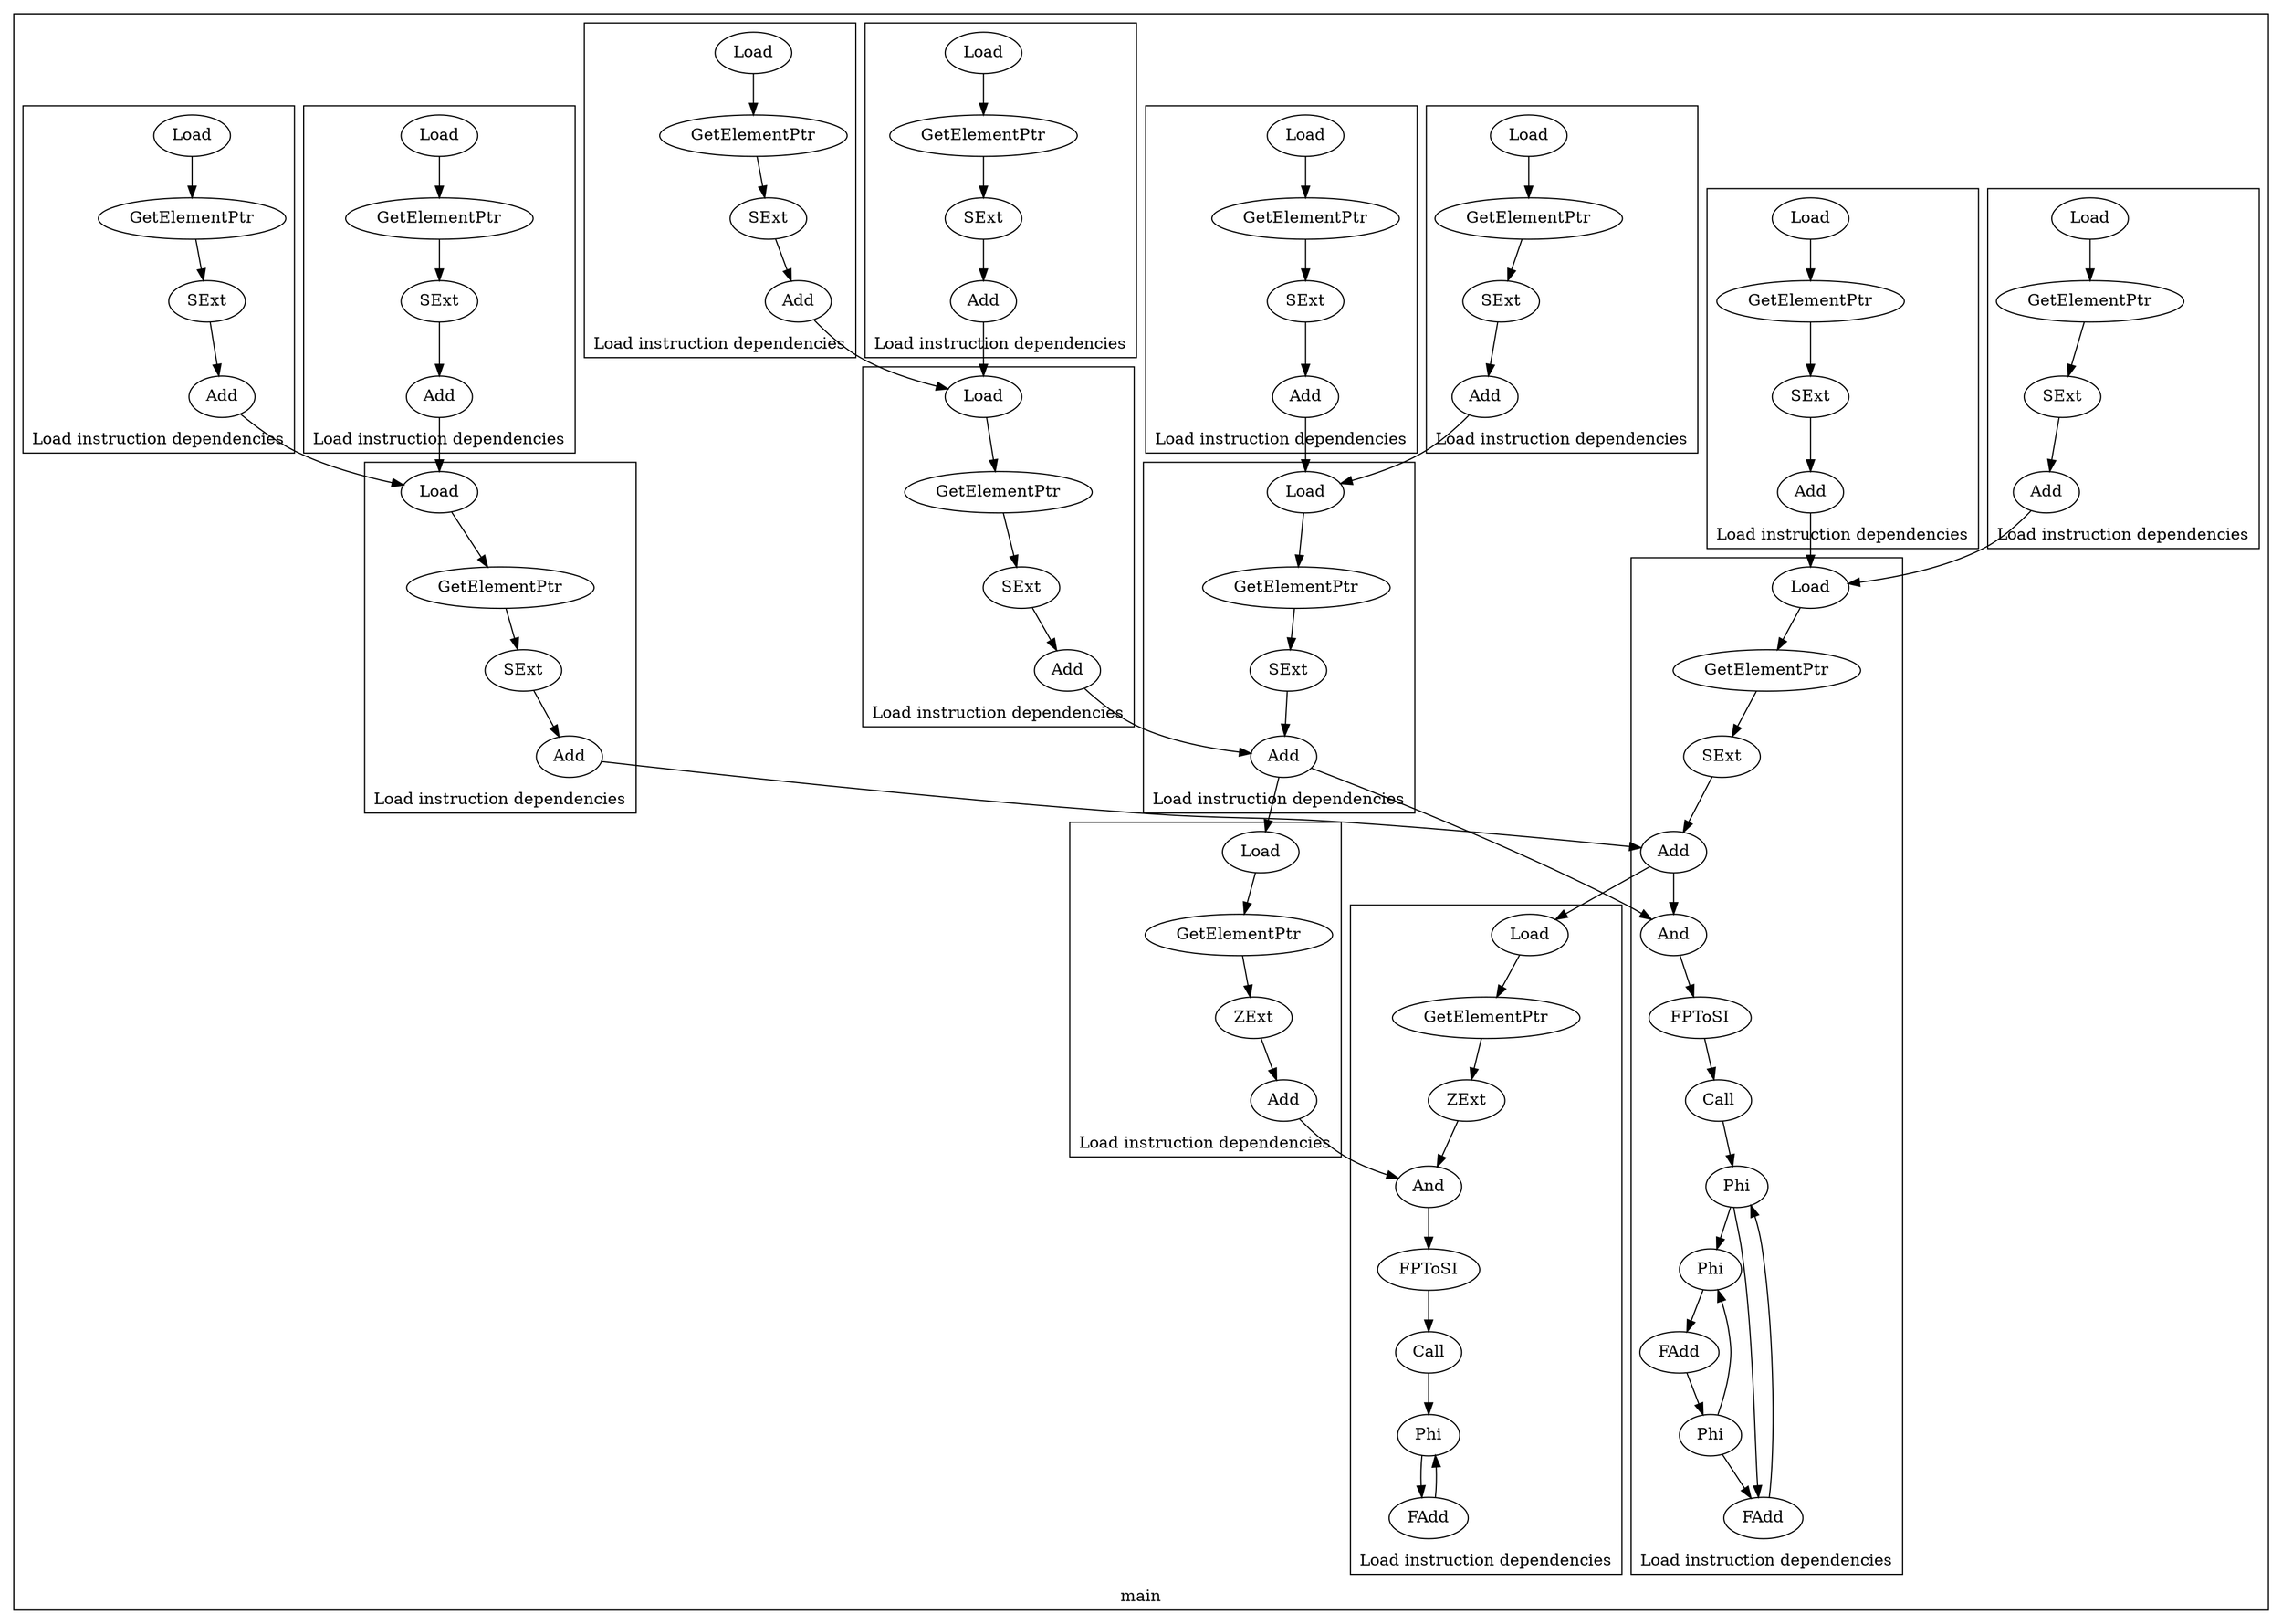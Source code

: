 strict digraph {
subgraph {
subgraph {
main_38 [label="Load" comment="  %3 = load i32, ptr %arrayidx.i, align 4, !tbaa !46"]
main_38 -> {
main_19
}
main_19 [label="GetElementPtr" comment="  %arrayidx.i = getelementptr inbounds [512 x i32], ptr @p, i64 0, i64 %idxprom.i"]
main_19 -> {
main_18
}
main_18 [label="ZExt" comment="  %idxprom.i = zext i32 %and.i to i64"]
main_18 -> {
main_16
}
main_16 [label="And" comment="  %and.i = and i32 %conv.i, 255"]
main_16 -> {
main_15
}
main_15 [label="FPToSI" comment="  %conv.i = fptosi double %0 to i32"]
main_15 -> {
main_14
}
main_14 [label="Call" comment="  %0 = tail call double @llvm.floor.f64(double %x.028)"]
main_14 -> {
main_9
}
main_9 [label="Phi" comment="  %x.028 = phi double [ 0xC0C62C48F5C28F5C, %entry ], [ %add12, %for.inc11 ]"]
main_9 -> {
main_401
}
main_401 [label="FAdd" comment="  %add12 = fadd double %x.028, 1.235000e-01, !dbg !303"]
main_401 -> {
main_9
}
main_9 [label="Phi" comment="  %x.028 = phi double [ 0xC0C62C48F5C28F5C, %entry ], [ %add12, %for.inc11 ]"]
main_9 -> {
// Cycle
}
cluster=true
label="Load instruction dependencies"
labelloc=b
}
subgraph {
main_39 [label="Load" comment="  %4 = load i32, ptr %arrayidx18.i, align 4, !tbaa !46"]
main_39 -> {
main_22
}
main_22 [label="GetElementPtr" comment="  %arrayidx18.i = getelementptr inbounds [512 x i32], ptr @p, i64 0, i64 %idxprom17.i"]
main_22 -> {
main_21
}
main_21 [label="ZExt" comment="  %idxprom17.i = zext i32 %add16.i to i64"]
main_21 -> {
main_20
}
main_20 [label="Add" comment="  %add16.i = add nuw nsw i32 %and.i, 1"]
main_20 -> {
main_16
}
main_16 [label="And" comment="  %and.i = and i32 %conv.i, 255"]
main_16 -> {
main_15
}
main_15 [label="FPToSI" comment="  %conv.i = fptosi double %0 to i32"]
main_15 -> {
main_14
}
main_14 [label="Call" comment="  %0 = tail call double @llvm.floor.f64(double %x.028)"]
main_14 -> {
main_9
}
main_9 [label="Phi" comment="  %x.028 = phi double [ 0xC0C62C48F5C28F5C, %entry ], [ %add12, %for.inc11 ]"]
main_9 -> {
main_401
}
main_401 [label="FAdd" comment="  %add12 = fadd double %x.028, 1.235000e-01, !dbg !303"]
main_401 -> {
main_9
}
main_9 [label="Phi" comment="  %x.028 = phi double [ 0xC0C62C48F5C28F5C, %entry ], [ %add12, %for.inc11 ]"]
main_9 -> {
// Cycle
}
cluster=true
label="Load instruction dependencies"
labelloc=b
}
subgraph {
main_68 [label="Load" comment="  %6 = load i32, ptr %arrayidx10.i, align 4, !dbg !99, !tbaa !46"]
main_68 -> {
main_67
}
main_67 [label="GetElementPtr" comment="  %arrayidx10.i = getelementptr inbounds [512 x i32], ptr @p, i64 0, i64 %idxprom9.i, !dbg !99"]
main_67 -> {
main_66
}
main_66 [label="SExt" comment="  %idxprom9.i = sext i32 %add.i to i64, !dbg !99"]
main_66 -> {
main_64
}
main_64 [label="Add" comment="  %add.i = add nsw i32 %3, %and2.i, !dbg !98"]
main_64 -> {
main_38
main_51
}
main_38 [label="Load" comment="  %3 = load i32, ptr %arrayidx.i, align 4, !tbaa !46"]
main_38 -> {
main_19
}
main_19 [label="GetElementPtr" comment="  %arrayidx.i = getelementptr inbounds [512 x i32], ptr @p, i64 0, i64 %idxprom.i"]
main_19 -> {
main_18
}
main_18 [label="ZExt" comment="  %idxprom.i = zext i32 %and.i to i64"]
main_18 -> {
main_16
}
main_16 [label="And" comment="  %and.i = and i32 %conv.i, 255"]
main_16 -> {
main_15
}
main_15 [label="FPToSI" comment="  %conv.i = fptosi double %0 to i32"]
main_15 -> {
main_14
}
main_14 [label="Call" comment="  %0 = tail call double @llvm.floor.f64(double %x.028)"]
main_14 -> {
main_9
}
main_9 [label="Phi" comment="  %x.028 = phi double [ 0xC0C62C48F5C28F5C, %entry ], [ %add12, %for.inc11 ]"]
main_9 -> {
main_401
}
main_401 [label="FAdd" comment="  %add12 = fadd double %x.028, 1.235000e-01, !dbg !303"]
main_401 -> {
main_9
}
main_9 [label="Phi" comment="  %x.028 = phi double [ 0xC0C62C48F5C28F5C, %entry ], [ %add12, %for.inc11 ]"]
main_9 -> {
// Cycle
}
main_51 [label="And" comment="  %and2.i = and i32 %conv1.i, 255, !dbg !85"]
main_51 -> {
main_50
}
main_50 [label="FPToSI" comment="  %conv1.i = fptosi double %5 to i32, !dbg !84"]
main_50 -> {
main_49
}
main_49 [label="Call" comment="  %5 = tail call double @llvm.floor.f64(double %y.123), !dbg !83"]
main_49 -> {
main_42
}
main_42 [label="Phi" comment="  %y.123 = phi double [ %y.026, %for.body6.lr.ph ], [ %add7, %noise.exit ]"]
main_42 -> {
main_31
main_390
}
main_31 [label="Phi" comment="  %y.026 = phi double [ 0xC075A1F9DB22D0E5, %for.cond1.preheader ], [ %add9, %for.inc8 ]"]
main_31 -> {
main_396
}
main_396 [label="FAdd" comment="  %add9 = fadd double %y.1.lcssa, 1.432500e+00, !dbg !299"]
main_396 -> {
main_394
}
main_394 [label="Phi" comment="  %y.1.lcssa = phi double [ %y.026, %for.cond4.preheader ], [ %add7, %noise.exit ], !dbg !298"]
main_394 -> {
main_31
main_390
}
main_31 [label="Phi" comment="  %y.026 = phi double [ 0xC075A1F9DB22D0E5, %for.cond1.preheader ], [ %add9, %for.inc8 ]"]
main_31 -> {
// Cycle
}
main_390 [label="FAdd" comment="  %add7 = fadd double %y.123, 2.450000e+00, !dbg !293"]
main_390 -> {
main_42
}
main_42 [label="Phi" comment="  %y.123 = phi double [ %y.026, %for.body6.lr.ph ], [ %add7, %noise.exit ]"]
main_42 -> {
// Cycle
}
main_390 [label="FAdd" comment="  %add7 = fadd double %y.123, 2.450000e+00, !dbg !293"]
main_390 -> {
// Cycle
}
cluster=true
label="Load instruction dependencies"
labelloc=b
}
subgraph {
main_74 [label="Load" comment="  %7 = load i32, ptr %arrayidx14.i, align 4, !dbg !102, !tbaa !46"]
main_74 -> {
main_73
}
main_73 [label="GetElementPtr" comment="  %arrayidx14.i = getelementptr inbounds [512 x i32], ptr @p, i64 0, i64 %idxprom13.i, !dbg !102"]
main_73 -> {
main_72
}
main_72 [label="SExt" comment="  %idxprom13.i = sext i32 %add12.i to i64, !dbg !102"]
main_72 -> {
main_71
}
main_71 [label="Add" comment="  %add12.i = add nsw i32 %add.i, 1, !dbg !101"]
main_71 -> {
main_64
}
main_64 [label="Add" comment="  %add.i = add nsw i32 %3, %and2.i, !dbg !98"]
main_64 -> {
main_38
main_51
}
main_38 [label="Load" comment="  %3 = load i32, ptr %arrayidx.i, align 4, !tbaa !46"]
main_38 -> {
main_19
}
main_19 [label="GetElementPtr" comment="  %arrayidx.i = getelementptr inbounds [512 x i32], ptr @p, i64 0, i64 %idxprom.i"]
main_19 -> {
main_18
}
main_18 [label="ZExt" comment="  %idxprom.i = zext i32 %and.i to i64"]
main_18 -> {
main_16
}
main_16 [label="And" comment="  %and.i = and i32 %conv.i, 255"]
main_16 -> {
main_15
}
main_15 [label="FPToSI" comment="  %conv.i = fptosi double %0 to i32"]
main_15 -> {
main_14
}
main_14 [label="Call" comment="  %0 = tail call double @llvm.floor.f64(double %x.028)"]
main_14 -> {
main_9
}
main_9 [label="Phi" comment="  %x.028 = phi double [ 0xC0C62C48F5C28F5C, %entry ], [ %add12, %for.inc11 ]"]
main_9 -> {
main_401
}
main_401 [label="FAdd" comment="  %add12 = fadd double %x.028, 1.235000e-01, !dbg !303"]
main_401 -> {
main_9
}
main_9 [label="Phi" comment="  %x.028 = phi double [ 0xC0C62C48F5C28F5C, %entry ], [ %add12, %for.inc11 ]"]
main_9 -> {
// Cycle
}
main_51 [label="And" comment="  %and2.i = and i32 %conv1.i, 255, !dbg !85"]
main_51 -> {
main_50
}
main_50 [label="FPToSI" comment="  %conv1.i = fptosi double %5 to i32, !dbg !84"]
main_50 -> {
main_49
}
main_49 [label="Call" comment="  %5 = tail call double @llvm.floor.f64(double %y.123), !dbg !83"]
main_49 -> {
main_42
}
main_42 [label="Phi" comment="  %y.123 = phi double [ %y.026, %for.body6.lr.ph ], [ %add7, %noise.exit ]"]
main_42 -> {
main_31
main_390
}
main_31 [label="Phi" comment="  %y.026 = phi double [ 0xC075A1F9DB22D0E5, %for.cond1.preheader ], [ %add9, %for.inc8 ]"]
main_31 -> {
main_396
}
main_396 [label="FAdd" comment="  %add9 = fadd double %y.1.lcssa, 1.432500e+00, !dbg !299"]
main_396 -> {
main_394
}
main_394 [label="Phi" comment="  %y.1.lcssa = phi double [ %y.026, %for.cond4.preheader ], [ %add7, %noise.exit ], !dbg !298"]
main_394 -> {
main_31
main_390
}
main_31 [label="Phi" comment="  %y.026 = phi double [ 0xC075A1F9DB22D0E5, %for.cond1.preheader ], [ %add9, %for.inc8 ]"]
main_31 -> {
// Cycle
}
main_390 [label="FAdd" comment="  %add7 = fadd double %y.123, 2.450000e+00, !dbg !293"]
main_390 -> {
main_42
}
main_42 [label="Phi" comment="  %y.123 = phi double [ %y.026, %for.body6.lr.ph ], [ %add7, %noise.exit ]"]
main_42 -> {
// Cycle
}
main_390 [label="FAdd" comment="  %add7 = fadd double %y.123, 2.450000e+00, !dbg !293"]
main_390 -> {
// Cycle
}
cluster=true
label="Load instruction dependencies"
labelloc=b
}
subgraph {
main_81 [label="Load" comment="  %8 = load i32, ptr %arrayidx21.i, align 4, !dbg !105, !tbaa !46"]
main_81 -> {
main_80
}
main_80 [label="GetElementPtr" comment="  %arrayidx21.i = getelementptr inbounds [512 x i32], ptr @p, i64 0, i64 %idxprom20.i, !dbg !105"]
main_80 -> {
main_79
}
main_79 [label="SExt" comment="  %idxprom20.i = sext i32 %add19.i to i64, !dbg !105"]
main_79 -> {
main_77
}
main_77 [label="Add" comment="  %add19.i = add nsw i32 %4, %and2.i, !dbg !104"]
main_77 -> {
main_39
main_51
}
main_39 [label="Load" comment="  %4 = load i32, ptr %arrayidx18.i, align 4, !tbaa !46"]
main_39 -> {
main_22
}
main_22 [label="GetElementPtr" comment="  %arrayidx18.i = getelementptr inbounds [512 x i32], ptr @p, i64 0, i64 %idxprom17.i"]
main_22 -> {
main_21
}
main_21 [label="ZExt" comment="  %idxprom17.i = zext i32 %add16.i to i64"]
main_21 -> {
main_20
}
main_20 [label="Add" comment="  %add16.i = add nuw nsw i32 %and.i, 1"]
main_20 -> {
main_16
}
main_16 [label="And" comment="  %and.i = and i32 %conv.i, 255"]
main_16 -> {
main_15
}
main_15 [label="FPToSI" comment="  %conv.i = fptosi double %0 to i32"]
main_15 -> {
main_14
}
main_14 [label="Call" comment="  %0 = tail call double @llvm.floor.f64(double %x.028)"]
main_14 -> {
main_9
}
main_9 [label="Phi" comment="  %x.028 = phi double [ 0xC0C62C48F5C28F5C, %entry ], [ %add12, %for.inc11 ]"]
main_9 -> {
main_401
}
main_401 [label="FAdd" comment="  %add12 = fadd double %x.028, 1.235000e-01, !dbg !303"]
main_401 -> {
main_9
}
main_9 [label="Phi" comment="  %x.028 = phi double [ 0xC0C62C48F5C28F5C, %entry ], [ %add12, %for.inc11 ]"]
main_9 -> {
// Cycle
}
main_51 [label="And" comment="  %and2.i = and i32 %conv1.i, 255, !dbg !85"]
main_51 -> {
main_50
}
main_50 [label="FPToSI" comment="  %conv1.i = fptosi double %5 to i32, !dbg !84"]
main_50 -> {
main_49
}
main_49 [label="Call" comment="  %5 = tail call double @llvm.floor.f64(double %y.123), !dbg !83"]
main_49 -> {
main_42
}
main_42 [label="Phi" comment="  %y.123 = phi double [ %y.026, %for.body6.lr.ph ], [ %add7, %noise.exit ]"]
main_42 -> {
main_31
main_390
}
main_31 [label="Phi" comment="  %y.026 = phi double [ 0xC075A1F9DB22D0E5, %for.cond1.preheader ], [ %add9, %for.inc8 ]"]
main_31 -> {
main_396
}
main_396 [label="FAdd" comment="  %add9 = fadd double %y.1.lcssa, 1.432500e+00, !dbg !299"]
main_396 -> {
main_394
}
main_394 [label="Phi" comment="  %y.1.lcssa = phi double [ %y.026, %for.cond4.preheader ], [ %add7, %noise.exit ], !dbg !298"]
main_394 -> {
main_31
main_390
}
main_31 [label="Phi" comment="  %y.026 = phi double [ 0xC075A1F9DB22D0E5, %for.cond1.preheader ], [ %add9, %for.inc8 ]"]
main_31 -> {
// Cycle
}
main_390 [label="FAdd" comment="  %add7 = fadd double %y.123, 2.450000e+00, !dbg !293"]
main_390 -> {
main_42
}
main_42 [label="Phi" comment="  %y.123 = phi double [ %y.026, %for.body6.lr.ph ], [ %add7, %noise.exit ]"]
main_42 -> {
// Cycle
}
main_390 [label="FAdd" comment="  %add7 = fadd double %y.123, 2.450000e+00, !dbg !293"]
main_390 -> {
// Cycle
}
cluster=true
label="Load instruction dependencies"
labelloc=b
}
subgraph {
main_87 [label="Load" comment="  %9 = load i32, ptr %arrayidx25.i, align 4, !dbg !108, !tbaa !46"]
main_87 -> {
main_86
}
main_86 [label="GetElementPtr" comment="  %arrayidx25.i = getelementptr inbounds [512 x i32], ptr @p, i64 0, i64 %idxprom24.i, !dbg !108"]
main_86 -> {
main_85
}
main_85 [label="SExt" comment="  %idxprom24.i = sext i32 %add23.i to i64, !dbg !108"]
main_85 -> {
main_84
}
main_84 [label="Add" comment="  %add23.i = add nsw i32 %add19.i, 1, !dbg !107"]
main_84 -> {
main_77
}
main_77 [label="Add" comment="  %add19.i = add nsw i32 %4, %and2.i, !dbg !104"]
main_77 -> {
main_39
main_51
}
main_39 [label="Load" comment="  %4 = load i32, ptr %arrayidx18.i, align 4, !tbaa !46"]
main_39 -> {
main_22
}
main_22 [label="GetElementPtr" comment="  %arrayidx18.i = getelementptr inbounds [512 x i32], ptr @p, i64 0, i64 %idxprom17.i"]
main_22 -> {
main_21
}
main_21 [label="ZExt" comment="  %idxprom17.i = zext i32 %add16.i to i64"]
main_21 -> {
main_20
}
main_20 [label="Add" comment="  %add16.i = add nuw nsw i32 %and.i, 1"]
main_20 -> {
main_16
}
main_16 [label="And" comment="  %and.i = and i32 %conv.i, 255"]
main_16 -> {
main_15
}
main_15 [label="FPToSI" comment="  %conv.i = fptosi double %0 to i32"]
main_15 -> {
main_14
}
main_14 [label="Call" comment="  %0 = tail call double @llvm.floor.f64(double %x.028)"]
main_14 -> {
main_9
}
main_9 [label="Phi" comment="  %x.028 = phi double [ 0xC0C62C48F5C28F5C, %entry ], [ %add12, %for.inc11 ]"]
main_9 -> {
main_401
}
main_401 [label="FAdd" comment="  %add12 = fadd double %x.028, 1.235000e-01, !dbg !303"]
main_401 -> {
main_9
}
main_9 [label="Phi" comment="  %x.028 = phi double [ 0xC0C62C48F5C28F5C, %entry ], [ %add12, %for.inc11 ]"]
main_9 -> {
// Cycle
}
main_51 [label="And" comment="  %and2.i = and i32 %conv1.i, 255, !dbg !85"]
main_51 -> {
main_50
}
main_50 [label="FPToSI" comment="  %conv1.i = fptosi double %5 to i32, !dbg !84"]
main_50 -> {
main_49
}
main_49 [label="Call" comment="  %5 = tail call double @llvm.floor.f64(double %y.123), !dbg !83"]
main_49 -> {
main_42
}
main_42 [label="Phi" comment="  %y.123 = phi double [ %y.026, %for.body6.lr.ph ], [ %add7, %noise.exit ]"]
main_42 -> {
main_31
main_390
}
main_31 [label="Phi" comment="  %y.026 = phi double [ 0xC075A1F9DB22D0E5, %for.cond1.preheader ], [ %add9, %for.inc8 ]"]
main_31 -> {
main_396
}
main_396 [label="FAdd" comment="  %add9 = fadd double %y.1.lcssa, 1.432500e+00, !dbg !299"]
main_396 -> {
main_394
}
main_394 [label="Phi" comment="  %y.1.lcssa = phi double [ %y.026, %for.cond4.preheader ], [ %add7, %noise.exit ], !dbg !298"]
main_394 -> {
main_31
main_390
}
main_31 [label="Phi" comment="  %y.026 = phi double [ 0xC075A1F9DB22D0E5, %for.cond1.preheader ], [ %add9, %for.inc8 ]"]
main_31 -> {
// Cycle
}
main_390 [label="FAdd" comment="  %add7 = fadd double %y.123, 2.450000e+00, !dbg !293"]
main_390 -> {
main_42
}
main_42 [label="Phi" comment="  %y.123 = phi double [ %y.026, %for.body6.lr.ph ], [ %add7, %noise.exit ]"]
main_42 -> {
// Cycle
}
main_390 [label="FAdd" comment="  %add7 = fadd double %y.123, 2.450000e+00, !dbg !293"]
main_390 -> {
// Cycle
}
cluster=true
label="Load instruction dependencies"
labelloc=b
}
subgraph {
main_92 [label="Load" comment="  %10 = load i32, ptr %arrayidx28.i, align 4, !dbg !110, !tbaa !46"]
main_92 -> {
main_91
}
main_91 [label="GetElementPtr" comment="  %arrayidx28.i = getelementptr inbounds [512 x i32], ptr @p, i64 0, i64 %idxprom27.i, !dbg !110"]
main_91 -> {
main_90
}
main_90 [label="SExt" comment="  %idxprom27.i = sext i32 %add11.i to i64, !dbg !110"]
main_90 -> {
main_69
}
main_69 [label="Add" comment="  %add11.i = add nsw i32 %6, 99, !dbg !100"]
main_69 -> {
main_68
}
main_68 [label="Load" comment="  %6 = load i32, ptr %arrayidx10.i, align 4, !dbg !99, !tbaa !46"]
main_68 -> {
main_67
}
main_67 [label="GetElementPtr" comment="  %arrayidx10.i = getelementptr inbounds [512 x i32], ptr @p, i64 0, i64 %idxprom9.i, !dbg !99"]
main_67 -> {
main_66
}
main_66 [label="SExt" comment="  %idxprom9.i = sext i32 %add.i to i64, !dbg !99"]
main_66 -> {
main_64
}
main_64 [label="Add" comment="  %add.i = add nsw i32 %3, %and2.i, !dbg !98"]
main_64 -> {
main_38
main_51
}
main_38 [label="Load" comment="  %3 = load i32, ptr %arrayidx.i, align 4, !tbaa !46"]
main_38 -> {
main_19
}
main_19 [label="GetElementPtr" comment="  %arrayidx.i = getelementptr inbounds [512 x i32], ptr @p, i64 0, i64 %idxprom.i"]
main_19 -> {
main_18
}
main_18 [label="ZExt" comment="  %idxprom.i = zext i32 %and.i to i64"]
main_18 -> {
main_16
}
main_16 [label="And" comment="  %and.i = and i32 %conv.i, 255"]
main_16 -> {
main_15
}
main_15 [label="FPToSI" comment="  %conv.i = fptosi double %0 to i32"]
main_15 -> {
main_14
}
main_14 [label="Call" comment="  %0 = tail call double @llvm.floor.f64(double %x.028)"]
main_14 -> {
main_9
}
main_9 [label="Phi" comment="  %x.028 = phi double [ 0xC0C62C48F5C28F5C, %entry ], [ %add12, %for.inc11 ]"]
main_9 -> {
main_401
}
main_401 [label="FAdd" comment="  %add12 = fadd double %x.028, 1.235000e-01, !dbg !303"]
main_401 -> {
main_9
}
main_9 [label="Phi" comment="  %x.028 = phi double [ 0xC0C62C48F5C28F5C, %entry ], [ %add12, %for.inc11 ]"]
main_9 -> {
// Cycle
}
main_51 [label="And" comment="  %and2.i = and i32 %conv1.i, 255, !dbg !85"]
main_51 -> {
main_50
}
main_50 [label="FPToSI" comment="  %conv1.i = fptosi double %5 to i32, !dbg !84"]
main_50 -> {
main_49
}
main_49 [label="Call" comment="  %5 = tail call double @llvm.floor.f64(double %y.123), !dbg !83"]
main_49 -> {
main_42
}
main_42 [label="Phi" comment="  %y.123 = phi double [ %y.026, %for.body6.lr.ph ], [ %add7, %noise.exit ]"]
main_42 -> {
main_31
main_390
}
main_31 [label="Phi" comment="  %y.026 = phi double [ 0xC075A1F9DB22D0E5, %for.cond1.preheader ], [ %add9, %for.inc8 ]"]
main_31 -> {
main_396
}
main_396 [label="FAdd" comment="  %add9 = fadd double %y.1.lcssa, 1.432500e+00, !dbg !299"]
main_396 -> {
main_394
}
main_394 [label="Phi" comment="  %y.1.lcssa = phi double [ %y.026, %for.cond4.preheader ], [ %add7, %noise.exit ], !dbg !298"]
main_394 -> {
main_31
main_390
}
main_31 [label="Phi" comment="  %y.026 = phi double [ 0xC075A1F9DB22D0E5, %for.cond1.preheader ], [ %add9, %for.inc8 ]"]
main_31 -> {
// Cycle
}
main_390 [label="FAdd" comment="  %add7 = fadd double %y.123, 2.450000e+00, !dbg !293"]
main_390 -> {
main_42
}
main_42 [label="Phi" comment="  %y.123 = phi double [ %y.026, %for.body6.lr.ph ], [ %add7, %noise.exit ]"]
main_42 -> {
// Cycle
}
main_390 [label="FAdd" comment="  %add7 = fadd double %y.123, 2.450000e+00, !dbg !293"]
main_390 -> {
// Cycle
}
cluster=true
label="Load instruction dependencies"
labelloc=b
}
subgraph {
main_111 [label="Load" comment="  %12 = load i32, ptr %arrayidx31.i, align 4, !dbg !128, !tbaa !46"]
main_111 -> {
main_110
}
main_110 [label="GetElementPtr" comment="  %arrayidx31.i = getelementptr inbounds [512 x i32], ptr @p, i64 0, i64 %idxprom30.i, !dbg !128"]
main_110 -> {
main_109
}
main_109 [label="SExt" comment="  %idxprom30.i = sext i32 %add22.i to i64, !dbg !128"]
main_109 -> {
main_82
}
main_82 [label="Add" comment="  %add22.i = add nsw i32 %8, 99, !dbg !106"]
main_82 -> {
main_81
}
main_81 [label="Load" comment="  %8 = load i32, ptr %arrayidx21.i, align 4, !dbg !105, !tbaa !46"]
main_81 -> {
main_80
}
main_80 [label="GetElementPtr" comment="  %arrayidx21.i = getelementptr inbounds [512 x i32], ptr @p, i64 0, i64 %idxprom20.i, !dbg !105"]
main_80 -> {
main_79
}
main_79 [label="SExt" comment="  %idxprom20.i = sext i32 %add19.i to i64, !dbg !105"]
main_79 -> {
main_77
}
main_77 [label="Add" comment="  %add19.i = add nsw i32 %4, %and2.i, !dbg !104"]
main_77 -> {
main_39
main_51
}
main_39 [label="Load" comment="  %4 = load i32, ptr %arrayidx18.i, align 4, !tbaa !46"]
main_39 -> {
main_22
}
main_22 [label="GetElementPtr" comment="  %arrayidx18.i = getelementptr inbounds [512 x i32], ptr @p, i64 0, i64 %idxprom17.i"]
main_22 -> {
main_21
}
main_21 [label="ZExt" comment="  %idxprom17.i = zext i32 %add16.i to i64"]
main_21 -> {
main_20
}
main_20 [label="Add" comment="  %add16.i = add nuw nsw i32 %and.i, 1"]
main_20 -> {
main_16
}
main_16 [label="And" comment="  %and.i = and i32 %conv.i, 255"]
main_16 -> {
main_15
}
main_15 [label="FPToSI" comment="  %conv.i = fptosi double %0 to i32"]
main_15 -> {
main_14
}
main_14 [label="Call" comment="  %0 = tail call double @llvm.floor.f64(double %x.028)"]
main_14 -> {
main_9
}
main_9 [label="Phi" comment="  %x.028 = phi double [ 0xC0C62C48F5C28F5C, %entry ], [ %add12, %for.inc11 ]"]
main_9 -> {
main_401
}
main_401 [label="FAdd" comment="  %add12 = fadd double %x.028, 1.235000e-01, !dbg !303"]
main_401 -> {
main_9
}
main_9 [label="Phi" comment="  %x.028 = phi double [ 0xC0C62C48F5C28F5C, %entry ], [ %add12, %for.inc11 ]"]
main_9 -> {
// Cycle
}
main_51 [label="And" comment="  %and2.i = and i32 %conv1.i, 255, !dbg !85"]
main_51 -> {
main_50
}
main_50 [label="FPToSI" comment="  %conv1.i = fptosi double %5 to i32, !dbg !84"]
main_50 -> {
main_49
}
main_49 [label="Call" comment="  %5 = tail call double @llvm.floor.f64(double %y.123), !dbg !83"]
main_49 -> {
main_42
}
main_42 [label="Phi" comment="  %y.123 = phi double [ %y.026, %for.body6.lr.ph ], [ %add7, %noise.exit ]"]
main_42 -> {
main_31
main_390
}
main_31 [label="Phi" comment="  %y.026 = phi double [ 0xC075A1F9DB22D0E5, %for.cond1.preheader ], [ %add9, %for.inc8 ]"]
main_31 -> {
main_396
}
main_396 [label="FAdd" comment="  %add9 = fadd double %y.1.lcssa, 1.432500e+00, !dbg !299"]
main_396 -> {
main_394
}
main_394 [label="Phi" comment="  %y.1.lcssa = phi double [ %y.026, %for.cond4.preheader ], [ %add7, %noise.exit ], !dbg !298"]
main_394 -> {
main_31
main_390
}
main_31 [label="Phi" comment="  %y.026 = phi double [ 0xC075A1F9DB22D0E5, %for.cond1.preheader ], [ %add9, %for.inc8 ]"]
main_31 -> {
// Cycle
}
main_390 [label="FAdd" comment="  %add7 = fadd double %y.123, 2.450000e+00, !dbg !293"]
main_390 -> {
main_42
}
main_42 [label="Phi" comment="  %y.123 = phi double [ %y.026, %for.body6.lr.ph ], [ %add7, %noise.exit ]"]
main_42 -> {
// Cycle
}
main_390 [label="FAdd" comment="  %add7 = fadd double %y.123, 2.450000e+00, !dbg !293"]
main_390 -> {
// Cycle
}
cluster=true
label="Load instruction dependencies"
labelloc=b
}
subgraph {
main_133 [label="Load" comment="  %14 = load i32, ptr %arrayidx36.i, align 4, !dbg !142, !tbaa !46"]
main_133 -> {
main_132
}
main_132 [label="GetElementPtr" comment="  %arrayidx36.i = getelementptr inbounds [512 x i32], ptr @p, i64 0, i64 %idxprom35.i, !dbg !142"]
main_132 -> {
main_131
}
main_131 [label="SExt" comment="  %idxprom35.i = sext i32 %add15.i to i64, !dbg !142"]
main_131 -> {
main_75
}
main_75 [label="Add" comment="  %add15.i = add nsw i32 %7, 99, !dbg !103"]
main_75 -> {
main_74
}
main_74 [label="Load" comment="  %7 = load i32, ptr %arrayidx14.i, align 4, !dbg !102, !tbaa !46"]
main_74 -> {
main_73
}
main_73 [label="GetElementPtr" comment="  %arrayidx14.i = getelementptr inbounds [512 x i32], ptr @p, i64 0, i64 %idxprom13.i, !dbg !102"]
main_73 -> {
main_72
}
main_72 [label="SExt" comment="  %idxprom13.i = sext i32 %add12.i to i64, !dbg !102"]
main_72 -> {
main_71
}
main_71 [label="Add" comment="  %add12.i = add nsw i32 %add.i, 1, !dbg !101"]
main_71 -> {
main_64
}
main_64 [label="Add" comment="  %add.i = add nsw i32 %3, %and2.i, !dbg !98"]
main_64 -> {
main_38
main_51
}
main_38 [label="Load" comment="  %3 = load i32, ptr %arrayidx.i, align 4, !tbaa !46"]
main_38 -> {
main_19
}
main_19 [label="GetElementPtr" comment="  %arrayidx.i = getelementptr inbounds [512 x i32], ptr @p, i64 0, i64 %idxprom.i"]
main_19 -> {
main_18
}
main_18 [label="ZExt" comment="  %idxprom.i = zext i32 %and.i to i64"]
main_18 -> {
main_16
}
main_16 [label="And" comment="  %and.i = and i32 %conv.i, 255"]
main_16 -> {
main_15
}
main_15 [label="FPToSI" comment="  %conv.i = fptosi double %0 to i32"]
main_15 -> {
main_14
}
main_14 [label="Call" comment="  %0 = tail call double @llvm.floor.f64(double %x.028)"]
main_14 -> {
main_9
}
main_9 [label="Phi" comment="  %x.028 = phi double [ 0xC0C62C48F5C28F5C, %entry ], [ %add12, %for.inc11 ]"]
main_9 -> {
main_401
}
main_401 [label="FAdd" comment="  %add12 = fadd double %x.028, 1.235000e-01, !dbg !303"]
main_401 -> {
main_9
}
main_9 [label="Phi" comment="  %x.028 = phi double [ 0xC0C62C48F5C28F5C, %entry ], [ %add12, %for.inc11 ]"]
main_9 -> {
// Cycle
}
main_51 [label="And" comment="  %and2.i = and i32 %conv1.i, 255, !dbg !85"]
main_51 -> {
main_50
}
main_50 [label="FPToSI" comment="  %conv1.i = fptosi double %5 to i32, !dbg !84"]
main_50 -> {
main_49
}
main_49 [label="Call" comment="  %5 = tail call double @llvm.floor.f64(double %y.123), !dbg !83"]
main_49 -> {
main_42
}
main_42 [label="Phi" comment="  %y.123 = phi double [ %y.026, %for.body6.lr.ph ], [ %add7, %noise.exit ]"]
main_42 -> {
main_31
main_390
}
main_31 [label="Phi" comment="  %y.026 = phi double [ 0xC075A1F9DB22D0E5, %for.cond1.preheader ], [ %add9, %for.inc8 ]"]
main_31 -> {
main_396
}
main_396 [label="FAdd" comment="  %add9 = fadd double %y.1.lcssa, 1.432500e+00, !dbg !299"]
main_396 -> {
main_394
}
main_394 [label="Phi" comment="  %y.1.lcssa = phi double [ %y.026, %for.cond4.preheader ], [ %add7, %noise.exit ], !dbg !298"]
main_394 -> {
main_31
main_390
}
main_31 [label="Phi" comment="  %y.026 = phi double [ 0xC075A1F9DB22D0E5, %for.cond1.preheader ], [ %add9, %for.inc8 ]"]
main_31 -> {
// Cycle
}
main_390 [label="FAdd" comment="  %add7 = fadd double %y.123, 2.450000e+00, !dbg !293"]
main_390 -> {
main_42
}
main_42 [label="Phi" comment="  %y.123 = phi double [ %y.026, %for.body6.lr.ph ], [ %add7, %noise.exit ]"]
main_42 -> {
// Cycle
}
main_390 [label="FAdd" comment="  %add7 = fadd double %y.123, 2.450000e+00, !dbg !293"]
main_390 -> {
// Cycle
}
cluster=true
label="Load instruction dependencies"
labelloc=b
}
subgraph {
main_153 [label="Load" comment="  %16 = load i32, ptr %arrayidx40.i, align 4, !dbg !150, !tbaa !46"]
main_153 -> {
main_152
}
main_152 [label="GetElementPtr" comment="  %arrayidx40.i = getelementptr inbounds [512 x i32], ptr @p, i64 0, i64 %idxprom39.i, !dbg !150"]
main_152 -> {
main_151
}
main_151 [label="SExt" comment="  %idxprom39.i = sext i32 %add26.i to i64, !dbg !150"]
main_151 -> {
main_88
}
main_88 [label="Add" comment="  %add26.i = add nsw i32 %9, 99, !dbg !109"]
main_88 -> {
main_87
}
main_87 [label="Load" comment="  %9 = load i32, ptr %arrayidx25.i, align 4, !dbg !108, !tbaa !46"]
main_87 -> {
main_86
}
main_86 [label="GetElementPtr" comment="  %arrayidx25.i = getelementptr inbounds [512 x i32], ptr @p, i64 0, i64 %idxprom24.i, !dbg !108"]
main_86 -> {
main_85
}
main_85 [label="SExt" comment="  %idxprom24.i = sext i32 %add23.i to i64, !dbg !108"]
main_85 -> {
main_84
}
main_84 [label="Add" comment="  %add23.i = add nsw i32 %add19.i, 1, !dbg !107"]
main_84 -> {
main_77
}
main_77 [label="Add" comment="  %add19.i = add nsw i32 %4, %and2.i, !dbg !104"]
main_77 -> {
main_39
main_51
}
main_39 [label="Load" comment="  %4 = load i32, ptr %arrayidx18.i, align 4, !tbaa !46"]
main_39 -> {
main_22
}
main_22 [label="GetElementPtr" comment="  %arrayidx18.i = getelementptr inbounds [512 x i32], ptr @p, i64 0, i64 %idxprom17.i"]
main_22 -> {
main_21
}
main_21 [label="ZExt" comment="  %idxprom17.i = zext i32 %add16.i to i64"]
main_21 -> {
main_20
}
main_20 [label="Add" comment="  %add16.i = add nuw nsw i32 %and.i, 1"]
main_20 -> {
main_16
}
main_16 [label="And" comment="  %and.i = and i32 %conv.i, 255"]
main_16 -> {
main_15
}
main_15 [label="FPToSI" comment="  %conv.i = fptosi double %0 to i32"]
main_15 -> {
main_14
}
main_14 [label="Call" comment="  %0 = tail call double @llvm.floor.f64(double %x.028)"]
main_14 -> {
main_9
}
main_9 [label="Phi" comment="  %x.028 = phi double [ 0xC0C62C48F5C28F5C, %entry ], [ %add12, %for.inc11 ]"]
main_9 -> {
main_401
}
main_401 [label="FAdd" comment="  %add12 = fadd double %x.028, 1.235000e-01, !dbg !303"]
main_401 -> {
main_9
}
main_9 [label="Phi" comment="  %x.028 = phi double [ 0xC0C62C48F5C28F5C, %entry ], [ %add12, %for.inc11 ]"]
main_9 -> {
// Cycle
}
main_51 [label="And" comment="  %and2.i = and i32 %conv1.i, 255, !dbg !85"]
main_51 -> {
main_50
}
main_50 [label="FPToSI" comment="  %conv1.i = fptosi double %5 to i32, !dbg !84"]
main_50 -> {
main_49
}
main_49 [label="Call" comment="  %5 = tail call double @llvm.floor.f64(double %y.123), !dbg !83"]
main_49 -> {
main_42
}
main_42 [label="Phi" comment="  %y.123 = phi double [ %y.026, %for.body6.lr.ph ], [ %add7, %noise.exit ]"]
main_42 -> {
main_31
main_390
}
main_31 [label="Phi" comment="  %y.026 = phi double [ 0xC075A1F9DB22D0E5, %for.cond1.preheader ], [ %add9, %for.inc8 ]"]
main_31 -> {
main_396
}
main_396 [label="FAdd" comment="  %add9 = fadd double %y.1.lcssa, 1.432500e+00, !dbg !299"]
main_396 -> {
main_394
}
main_394 [label="Phi" comment="  %y.1.lcssa = phi double [ %y.026, %for.cond4.preheader ], [ %add7, %noise.exit ], !dbg !298"]
main_394 -> {
main_31
main_390
}
main_31 [label="Phi" comment="  %y.026 = phi double [ 0xC075A1F9DB22D0E5, %for.cond1.preheader ], [ %add9, %for.inc8 ]"]
main_31 -> {
// Cycle
}
main_390 [label="FAdd" comment="  %add7 = fadd double %y.123, 2.450000e+00, !dbg !293"]
main_390 -> {
main_42
}
main_42 [label="Phi" comment="  %y.123 = phi double [ %y.026, %for.body6.lr.ph ], [ %add7, %noise.exit ]"]
main_42 -> {
// Cycle
}
main_390 [label="FAdd" comment="  %add7 = fadd double %y.123, 2.450000e+00, !dbg !293"]
main_390 -> {
// Cycle
}
cluster=true
label="Load instruction dependencies"
labelloc=b
}
subgraph {
main_179 [label="Load" comment="  %18 = load i32, ptr %arrayidx48.i, align 4, !dbg !162, !tbaa !46"]
main_179 -> {
main_178
}
main_178 [label="GetElementPtr" comment="  %arrayidx48.i = getelementptr inbounds [512 x i32], ptr @p, i64 0, i64 %idxprom47.i, !dbg !162"]
main_178 -> {
main_177
}
main_177 [label="SExt" comment="  %idxprom47.i = sext i32 %add46.i to i64, !dbg !162"]
main_177 -> {
main_176
}
main_176 [label="Add" comment="  %add46.i = add nsw i32 %6, 100, !dbg !161"]
main_176 -> {
main_68
}
main_68 [label="Load" comment="  %6 = load i32, ptr %arrayidx10.i, align 4, !dbg !99, !tbaa !46"]
main_68 -> {
main_67
}
main_67 [label="GetElementPtr" comment="  %arrayidx10.i = getelementptr inbounds [512 x i32], ptr @p, i64 0, i64 %idxprom9.i, !dbg !99"]
main_67 -> {
main_66
}
main_66 [label="SExt" comment="  %idxprom9.i = sext i32 %add.i to i64, !dbg !99"]
main_66 -> {
main_64
}
main_64 [label="Add" comment="  %add.i = add nsw i32 %3, %and2.i, !dbg !98"]
main_64 -> {
main_38
main_51
}
main_38 [label="Load" comment="  %3 = load i32, ptr %arrayidx.i, align 4, !tbaa !46"]
main_38 -> {
main_19
}
main_19 [label="GetElementPtr" comment="  %arrayidx.i = getelementptr inbounds [512 x i32], ptr @p, i64 0, i64 %idxprom.i"]
main_19 -> {
main_18
}
main_18 [label="ZExt" comment="  %idxprom.i = zext i32 %and.i to i64"]
main_18 -> {
main_16
}
main_16 [label="And" comment="  %and.i = and i32 %conv.i, 255"]
main_16 -> {
main_15
}
main_15 [label="FPToSI" comment="  %conv.i = fptosi double %0 to i32"]
main_15 -> {
main_14
}
main_14 [label="Call" comment="  %0 = tail call double @llvm.floor.f64(double %x.028)"]
main_14 -> {
main_9
}
main_9 [label="Phi" comment="  %x.028 = phi double [ 0xC0C62C48F5C28F5C, %entry ], [ %add12, %for.inc11 ]"]
main_9 -> {
main_401
}
main_401 [label="FAdd" comment="  %add12 = fadd double %x.028, 1.235000e-01, !dbg !303"]
main_401 -> {
main_9
}
main_9 [label="Phi" comment="  %x.028 = phi double [ 0xC0C62C48F5C28F5C, %entry ], [ %add12, %for.inc11 ]"]
main_9 -> {
// Cycle
}
main_51 [label="And" comment="  %and2.i = and i32 %conv1.i, 255, !dbg !85"]
main_51 -> {
main_50
}
main_50 [label="FPToSI" comment="  %conv1.i = fptosi double %5 to i32, !dbg !84"]
main_50 -> {
main_49
}
main_49 [label="Call" comment="  %5 = tail call double @llvm.floor.f64(double %y.123), !dbg !83"]
main_49 -> {
main_42
}
main_42 [label="Phi" comment="  %y.123 = phi double [ %y.026, %for.body6.lr.ph ], [ %add7, %noise.exit ]"]
main_42 -> {
main_31
main_390
}
main_31 [label="Phi" comment="  %y.026 = phi double [ 0xC075A1F9DB22D0E5, %for.cond1.preheader ], [ %add9, %for.inc8 ]"]
main_31 -> {
main_396
}
main_396 [label="FAdd" comment="  %add9 = fadd double %y.1.lcssa, 1.432500e+00, !dbg !299"]
main_396 -> {
main_394
}
main_394 [label="Phi" comment="  %y.1.lcssa = phi double [ %y.026, %for.cond4.preheader ], [ %add7, %noise.exit ], !dbg !298"]
main_394 -> {
main_31
main_390
}
main_31 [label="Phi" comment="  %y.026 = phi double [ 0xC075A1F9DB22D0E5, %for.cond1.preheader ], [ %add9, %for.inc8 ]"]
main_31 -> {
// Cycle
}
main_390 [label="FAdd" comment="  %add7 = fadd double %y.123, 2.450000e+00, !dbg !293"]
main_390 -> {
main_42
}
main_42 [label="Phi" comment="  %y.123 = phi double [ %y.026, %for.body6.lr.ph ], [ %add7, %noise.exit ]"]
main_42 -> {
// Cycle
}
main_390 [label="FAdd" comment="  %add7 = fadd double %y.123, 2.450000e+00, !dbg !293"]
main_390 -> {
// Cycle
}
cluster=true
label="Load instruction dependencies"
labelloc=b
}
subgraph {
main_199 [label="Load" comment="  %20 = load i32, ptr %arrayidx53.i, align 4, !dbg !170, !tbaa !46"]
main_199 -> {
main_198
}
main_198 [label="GetElementPtr" comment="  %arrayidx53.i = getelementptr inbounds [512 x i32], ptr @p, i64 0, i64 %idxprom52.i, !dbg !170"]
main_198 -> {
main_197
}
main_197 [label="SExt" comment="  %idxprom52.i = sext i32 %add51.i to i64, !dbg !170"]
main_197 -> {
main_196
}
main_196 [label="Add" comment="  %add51.i = add nsw i32 %8, 100, !dbg !169"]
main_196 -> {
main_81
}
main_81 [label="Load" comment="  %8 = load i32, ptr %arrayidx21.i, align 4, !dbg !105, !tbaa !46"]
main_81 -> {
main_80
}
main_80 [label="GetElementPtr" comment="  %arrayidx21.i = getelementptr inbounds [512 x i32], ptr @p, i64 0, i64 %idxprom20.i, !dbg !105"]
main_80 -> {
main_79
}
main_79 [label="SExt" comment="  %idxprom20.i = sext i32 %add19.i to i64, !dbg !105"]
main_79 -> {
main_77
}
main_77 [label="Add" comment="  %add19.i = add nsw i32 %4, %and2.i, !dbg !104"]
main_77 -> {
main_39
main_51
}
main_39 [label="Load" comment="  %4 = load i32, ptr %arrayidx18.i, align 4, !tbaa !46"]
main_39 -> {
main_22
}
main_22 [label="GetElementPtr" comment="  %arrayidx18.i = getelementptr inbounds [512 x i32], ptr @p, i64 0, i64 %idxprom17.i"]
main_22 -> {
main_21
}
main_21 [label="ZExt" comment="  %idxprom17.i = zext i32 %add16.i to i64"]
main_21 -> {
main_20
}
main_20 [label="Add" comment="  %add16.i = add nuw nsw i32 %and.i, 1"]
main_20 -> {
main_16
}
main_16 [label="And" comment="  %and.i = and i32 %conv.i, 255"]
main_16 -> {
main_15
}
main_15 [label="FPToSI" comment="  %conv.i = fptosi double %0 to i32"]
main_15 -> {
main_14
}
main_14 [label="Call" comment="  %0 = tail call double @llvm.floor.f64(double %x.028)"]
main_14 -> {
main_9
}
main_9 [label="Phi" comment="  %x.028 = phi double [ 0xC0C62C48F5C28F5C, %entry ], [ %add12, %for.inc11 ]"]
main_9 -> {
main_401
}
main_401 [label="FAdd" comment="  %add12 = fadd double %x.028, 1.235000e-01, !dbg !303"]
main_401 -> {
main_9
}
main_9 [label="Phi" comment="  %x.028 = phi double [ 0xC0C62C48F5C28F5C, %entry ], [ %add12, %for.inc11 ]"]
main_9 -> {
// Cycle
}
main_51 [label="And" comment="  %and2.i = and i32 %conv1.i, 255, !dbg !85"]
main_51 -> {
main_50
}
main_50 [label="FPToSI" comment="  %conv1.i = fptosi double %5 to i32, !dbg !84"]
main_50 -> {
main_49
}
main_49 [label="Call" comment="  %5 = tail call double @llvm.floor.f64(double %y.123), !dbg !83"]
main_49 -> {
main_42
}
main_42 [label="Phi" comment="  %y.123 = phi double [ %y.026, %for.body6.lr.ph ], [ %add7, %noise.exit ]"]
main_42 -> {
main_31
main_390
}
main_31 [label="Phi" comment="  %y.026 = phi double [ 0xC075A1F9DB22D0E5, %for.cond1.preheader ], [ %add9, %for.inc8 ]"]
main_31 -> {
main_396
}
main_396 [label="FAdd" comment="  %add9 = fadd double %y.1.lcssa, 1.432500e+00, !dbg !299"]
main_396 -> {
main_394
}
main_394 [label="Phi" comment="  %y.1.lcssa = phi double [ %y.026, %for.cond4.preheader ], [ %add7, %noise.exit ], !dbg !298"]
main_394 -> {
main_31
main_390
}
main_31 [label="Phi" comment="  %y.026 = phi double [ 0xC075A1F9DB22D0E5, %for.cond1.preheader ], [ %add9, %for.inc8 ]"]
main_31 -> {
// Cycle
}
main_390 [label="FAdd" comment="  %add7 = fadd double %y.123, 2.450000e+00, !dbg !293"]
main_390 -> {
main_42
}
main_42 [label="Phi" comment="  %y.123 = phi double [ %y.026, %for.body6.lr.ph ], [ %add7, %noise.exit ]"]
main_42 -> {
// Cycle
}
main_390 [label="FAdd" comment="  %add7 = fadd double %y.123, 2.450000e+00, !dbg !293"]
main_390 -> {
// Cycle
}
cluster=true
label="Load instruction dependencies"
labelloc=b
}
subgraph {
main_222 [label="Load" comment="  %22 = load i32, ptr %arrayidx60.i, align 4, !dbg !180, !tbaa !46"]
main_222 -> {
main_221
}
main_221 [label="GetElementPtr" comment="  %arrayidx60.i = getelementptr inbounds [512 x i32], ptr @p, i64 0, i64 %idxprom59.i, !dbg !180"]
main_221 -> {
main_220
}
main_220 [label="SExt" comment="  %idxprom59.i = sext i32 %add58.i to i64, !dbg !180"]
main_220 -> {
main_219
}
main_219 [label="Add" comment="  %add58.i = add nsw i32 %7, 100, !dbg !179"]
main_219 -> {
main_74
}
main_74 [label="Load" comment="  %7 = load i32, ptr %arrayidx14.i, align 4, !dbg !102, !tbaa !46"]
main_74 -> {
main_73
}
main_73 [label="GetElementPtr" comment="  %arrayidx14.i = getelementptr inbounds [512 x i32], ptr @p, i64 0, i64 %idxprom13.i, !dbg !102"]
main_73 -> {
main_72
}
main_72 [label="SExt" comment="  %idxprom13.i = sext i32 %add12.i to i64, !dbg !102"]
main_72 -> {
main_71
}
main_71 [label="Add" comment="  %add12.i = add nsw i32 %add.i, 1, !dbg !101"]
main_71 -> {
main_64
}
main_64 [label="Add" comment="  %add.i = add nsw i32 %3, %and2.i, !dbg !98"]
main_64 -> {
main_38
main_51
}
main_38 [label="Load" comment="  %3 = load i32, ptr %arrayidx.i, align 4, !tbaa !46"]
main_38 -> {
main_19
}
main_19 [label="GetElementPtr" comment="  %arrayidx.i = getelementptr inbounds [512 x i32], ptr @p, i64 0, i64 %idxprom.i"]
main_19 -> {
main_18
}
main_18 [label="ZExt" comment="  %idxprom.i = zext i32 %and.i to i64"]
main_18 -> {
main_16
}
main_16 [label="And" comment="  %and.i = and i32 %conv.i, 255"]
main_16 -> {
main_15
}
main_15 [label="FPToSI" comment="  %conv.i = fptosi double %0 to i32"]
main_15 -> {
main_14
}
main_14 [label="Call" comment="  %0 = tail call double @llvm.floor.f64(double %x.028)"]
main_14 -> {
main_9
}
main_9 [label="Phi" comment="  %x.028 = phi double [ 0xC0C62C48F5C28F5C, %entry ], [ %add12, %for.inc11 ]"]
main_9 -> {
main_401
}
main_401 [label="FAdd" comment="  %add12 = fadd double %x.028, 1.235000e-01, !dbg !303"]
main_401 -> {
main_9
}
main_9 [label="Phi" comment="  %x.028 = phi double [ 0xC0C62C48F5C28F5C, %entry ], [ %add12, %for.inc11 ]"]
main_9 -> {
// Cycle
}
main_51 [label="And" comment="  %and2.i = and i32 %conv1.i, 255, !dbg !85"]
main_51 -> {
main_50
}
main_50 [label="FPToSI" comment="  %conv1.i = fptosi double %5 to i32, !dbg !84"]
main_50 -> {
main_49
}
main_49 [label="Call" comment="  %5 = tail call double @llvm.floor.f64(double %y.123), !dbg !83"]
main_49 -> {
main_42
}
main_42 [label="Phi" comment="  %y.123 = phi double [ %y.026, %for.body6.lr.ph ], [ %add7, %noise.exit ]"]
main_42 -> {
main_31
main_390
}
main_31 [label="Phi" comment="  %y.026 = phi double [ 0xC075A1F9DB22D0E5, %for.cond1.preheader ], [ %add9, %for.inc8 ]"]
main_31 -> {
main_396
}
main_396 [label="FAdd" comment="  %add9 = fadd double %y.1.lcssa, 1.432500e+00, !dbg !299"]
main_396 -> {
main_394
}
main_394 [label="Phi" comment="  %y.1.lcssa = phi double [ %y.026, %for.cond4.preheader ], [ %add7, %noise.exit ], !dbg !298"]
main_394 -> {
main_31
main_390
}
main_31 [label="Phi" comment="  %y.026 = phi double [ 0xC075A1F9DB22D0E5, %for.cond1.preheader ], [ %add9, %for.inc8 ]"]
main_31 -> {
// Cycle
}
main_390 [label="FAdd" comment="  %add7 = fadd double %y.123, 2.450000e+00, !dbg !293"]
main_390 -> {
main_42
}
main_42 [label="Phi" comment="  %y.123 = phi double [ %y.026, %for.body6.lr.ph ], [ %add7, %noise.exit ]"]
main_42 -> {
// Cycle
}
main_390 [label="FAdd" comment="  %add7 = fadd double %y.123, 2.450000e+00, !dbg !293"]
main_390 -> {
// Cycle
}
cluster=true
label="Load instruction dependencies"
labelloc=b
}
subgraph {
main_242 [label="Load" comment="  %24 = load i32, ptr %arrayidx66.i, align 4, !dbg !188, !tbaa !46"]
main_242 -> {
main_241
}
main_241 [label="GetElementPtr" comment="  %arrayidx66.i = getelementptr inbounds [512 x i32], ptr @p, i64 0, i64 %idxprom65.i, !dbg !188"]
main_241 -> {
main_240
}
main_240 [label="SExt" comment="  %idxprom65.i = sext i32 %add64.i to i64, !dbg !188"]
main_240 -> {
main_239
}
main_239 [label="Add" comment="  %add64.i = add nsw i32 %9, 100, !dbg !187"]
main_239 -> {
main_87
}
main_87 [label="Load" comment="  %9 = load i32, ptr %arrayidx25.i, align 4, !dbg !108, !tbaa !46"]
main_87 -> {
main_86
}
main_86 [label="GetElementPtr" comment="  %arrayidx25.i = getelementptr inbounds [512 x i32], ptr @p, i64 0, i64 %idxprom24.i, !dbg !108"]
main_86 -> {
main_85
}
main_85 [label="SExt" comment="  %idxprom24.i = sext i32 %add23.i to i64, !dbg !108"]
main_85 -> {
main_84
}
main_84 [label="Add" comment="  %add23.i = add nsw i32 %add19.i, 1, !dbg !107"]
main_84 -> {
main_77
}
main_77 [label="Add" comment="  %add19.i = add nsw i32 %4, %and2.i, !dbg !104"]
main_77 -> {
main_39
main_51
}
main_39 [label="Load" comment="  %4 = load i32, ptr %arrayidx18.i, align 4, !tbaa !46"]
main_39 -> {
main_22
}
main_22 [label="GetElementPtr" comment="  %arrayidx18.i = getelementptr inbounds [512 x i32], ptr @p, i64 0, i64 %idxprom17.i"]
main_22 -> {
main_21
}
main_21 [label="ZExt" comment="  %idxprom17.i = zext i32 %add16.i to i64"]
main_21 -> {
main_20
}
main_20 [label="Add" comment="  %add16.i = add nuw nsw i32 %and.i, 1"]
main_20 -> {
main_16
}
main_16 [label="And" comment="  %and.i = and i32 %conv.i, 255"]
main_16 -> {
main_15
}
main_15 [label="FPToSI" comment="  %conv.i = fptosi double %0 to i32"]
main_15 -> {
main_14
}
main_14 [label="Call" comment="  %0 = tail call double @llvm.floor.f64(double %x.028)"]
main_14 -> {
main_9
}
main_9 [label="Phi" comment="  %x.028 = phi double [ 0xC0C62C48F5C28F5C, %entry ], [ %add12, %for.inc11 ]"]
main_9 -> {
main_401
}
main_401 [label="FAdd" comment="  %add12 = fadd double %x.028, 1.235000e-01, !dbg !303"]
main_401 -> {
main_9
}
main_9 [label="Phi" comment="  %x.028 = phi double [ 0xC0C62C48F5C28F5C, %entry ], [ %add12, %for.inc11 ]"]
main_9 -> {
// Cycle
}
main_51 [label="And" comment="  %and2.i = and i32 %conv1.i, 255, !dbg !85"]
main_51 -> {
main_50
}
main_50 [label="FPToSI" comment="  %conv1.i = fptosi double %5 to i32, !dbg !84"]
main_50 -> {
main_49
}
main_49 [label="Call" comment="  %5 = tail call double @llvm.floor.f64(double %y.123), !dbg !83"]
main_49 -> {
main_42
}
main_42 [label="Phi" comment="  %y.123 = phi double [ %y.026, %for.body6.lr.ph ], [ %add7, %noise.exit ]"]
main_42 -> {
main_31
main_390
}
main_31 [label="Phi" comment="  %y.026 = phi double [ 0xC075A1F9DB22D0E5, %for.cond1.preheader ], [ %add9, %for.inc8 ]"]
main_31 -> {
main_396
}
main_396 [label="FAdd" comment="  %add9 = fadd double %y.1.lcssa, 1.432500e+00, !dbg !299"]
main_396 -> {
main_394
}
main_394 [label="Phi" comment="  %y.1.lcssa = phi double [ %y.026, %for.cond4.preheader ], [ %add7, %noise.exit ], !dbg !298"]
main_394 -> {
main_31
main_390
}
main_31 [label="Phi" comment="  %y.026 = phi double [ 0xC075A1F9DB22D0E5, %for.cond1.preheader ], [ %add9, %for.inc8 ]"]
main_31 -> {
// Cycle
}
main_390 [label="FAdd" comment="  %add7 = fadd double %y.123, 2.450000e+00, !dbg !293"]
main_390 -> {
main_42
}
main_42 [label="Phi" comment="  %y.123 = phi double [ %y.026, %for.body6.lr.ph ], [ %add7, %noise.exit ]"]
main_42 -> {
// Cycle
}
main_390 [label="FAdd" comment="  %add7 = fadd double %y.123, 2.450000e+00, !dbg !293"]
main_390 -> {
// Cycle
}
cluster=true
label="Load instruction dependencies"
labelloc=b
}
cluster=true
label="main"
labelloc=b
}
subgraph {
cluster=true
label="printf"
labelloc=b
}
subgraph {
cluster=true
label="llvm.floor.f64"
labelloc=b
}
subgraph {
cluster=true
label="llvm.fmuladd.f64"
labelloc=b
}
subgraph {
cluster=true
label="llvm.dbg.value"
labelloc=b
}
subgraph {
cluster=true
label="llvm.memcpy.p0.p0.i64"
labelloc=b
}
}
